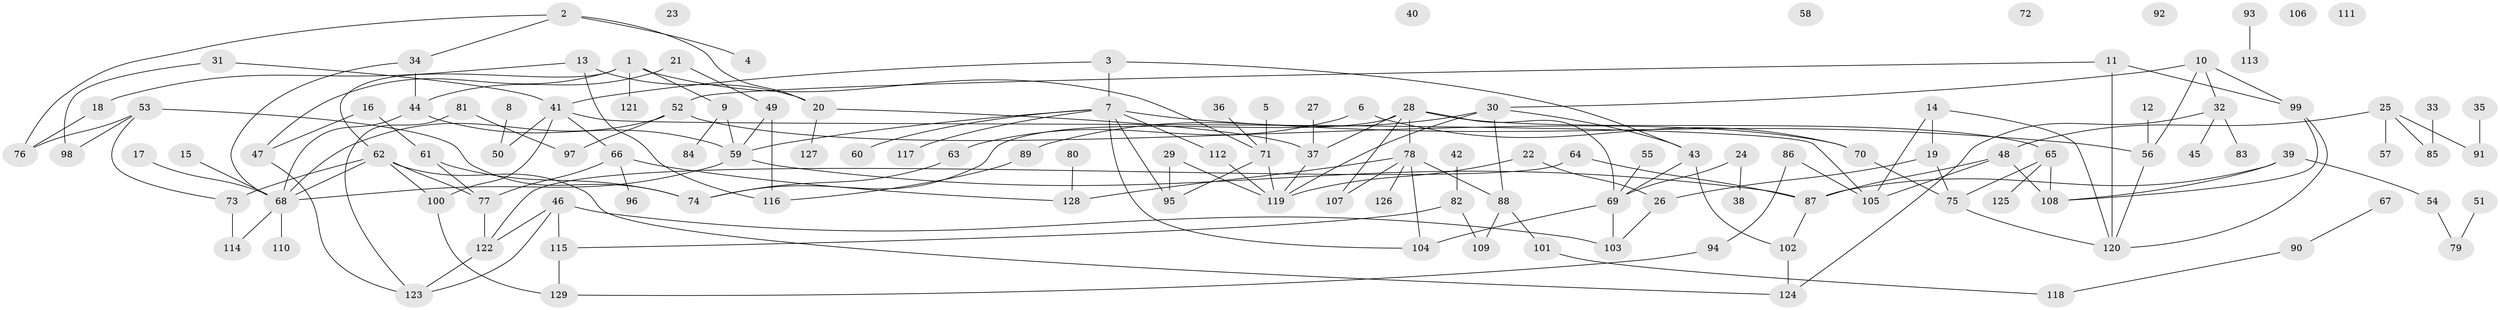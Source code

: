 // coarse degree distribution, {6: 0.06741573033707865, 5: 0.07865168539325842, 1: 0.24719101123595505, 2: 0.15730337078651685, 8: 0.033707865168539325, 7: 0.0449438202247191, 4: 0.11235955056179775, 3: 0.16853932584269662, 0: 0.0898876404494382}
// Generated by graph-tools (version 1.1) at 2025/23/03/03/25 07:23:26]
// undirected, 129 vertices, 172 edges
graph export_dot {
graph [start="1"]
  node [color=gray90,style=filled];
  1;
  2;
  3;
  4;
  5;
  6;
  7;
  8;
  9;
  10;
  11;
  12;
  13;
  14;
  15;
  16;
  17;
  18;
  19;
  20;
  21;
  22;
  23;
  24;
  25;
  26;
  27;
  28;
  29;
  30;
  31;
  32;
  33;
  34;
  35;
  36;
  37;
  38;
  39;
  40;
  41;
  42;
  43;
  44;
  45;
  46;
  47;
  48;
  49;
  50;
  51;
  52;
  53;
  54;
  55;
  56;
  57;
  58;
  59;
  60;
  61;
  62;
  63;
  64;
  65;
  66;
  67;
  68;
  69;
  70;
  71;
  72;
  73;
  74;
  75;
  76;
  77;
  78;
  79;
  80;
  81;
  82;
  83;
  84;
  85;
  86;
  87;
  88;
  89;
  90;
  91;
  92;
  93;
  94;
  95;
  96;
  97;
  98;
  99;
  100;
  101;
  102;
  103;
  104;
  105;
  106;
  107;
  108;
  109;
  110;
  111;
  112;
  113;
  114;
  115;
  116;
  117;
  118;
  119;
  120;
  121;
  122;
  123;
  124;
  125;
  126;
  127;
  128;
  129;
  1 -- 9;
  1 -- 47;
  1 -- 62;
  1 -- 71;
  1 -- 121;
  2 -- 4;
  2 -- 20;
  2 -- 34;
  2 -- 76;
  3 -- 7;
  3 -- 41;
  3 -- 43;
  5 -- 71;
  6 -- 63;
  6 -- 70;
  7 -- 56;
  7 -- 59;
  7 -- 60;
  7 -- 95;
  7 -- 104;
  7 -- 112;
  7 -- 117;
  8 -- 50;
  9 -- 59;
  9 -- 84;
  10 -- 30;
  10 -- 32;
  10 -- 56;
  10 -- 99;
  11 -- 52;
  11 -- 99;
  11 -- 120;
  12 -- 56;
  13 -- 18;
  13 -- 20;
  13 -- 116;
  14 -- 19;
  14 -- 105;
  14 -- 120;
  15 -- 68;
  16 -- 47;
  16 -- 61;
  17 -- 68;
  18 -- 76;
  19 -- 26;
  19 -- 75;
  20 -- 37;
  20 -- 127;
  21 -- 44;
  21 -- 49;
  22 -- 26;
  22 -- 119;
  24 -- 38;
  24 -- 69;
  25 -- 48;
  25 -- 57;
  25 -- 85;
  25 -- 91;
  26 -- 103;
  27 -- 37;
  28 -- 37;
  28 -- 65;
  28 -- 69;
  28 -- 74;
  28 -- 78;
  28 -- 107;
  29 -- 95;
  29 -- 119;
  30 -- 43;
  30 -- 88;
  30 -- 89;
  30 -- 119;
  31 -- 41;
  31 -- 98;
  32 -- 45;
  32 -- 83;
  32 -- 124;
  33 -- 85;
  34 -- 44;
  34 -- 68;
  35 -- 91;
  36 -- 71;
  37 -- 119;
  39 -- 54;
  39 -- 87;
  39 -- 108;
  41 -- 50;
  41 -- 66;
  41 -- 100;
  41 -- 105;
  42 -- 82;
  43 -- 69;
  43 -- 102;
  44 -- 59;
  44 -- 68;
  46 -- 103;
  46 -- 115;
  46 -- 122;
  46 -- 123;
  47 -- 123;
  48 -- 87;
  48 -- 105;
  48 -- 108;
  49 -- 59;
  49 -- 116;
  51 -- 79;
  52 -- 68;
  52 -- 70;
  52 -- 97;
  53 -- 73;
  53 -- 74;
  53 -- 76;
  53 -- 98;
  54 -- 79;
  55 -- 69;
  56 -- 120;
  59 -- 68;
  59 -- 87;
  61 -- 74;
  61 -- 77;
  62 -- 68;
  62 -- 73;
  62 -- 77;
  62 -- 100;
  62 -- 124;
  63 -- 74;
  64 -- 87;
  64 -- 122;
  65 -- 75;
  65 -- 108;
  65 -- 125;
  66 -- 77;
  66 -- 96;
  66 -- 128;
  67 -- 90;
  68 -- 110;
  68 -- 114;
  69 -- 103;
  69 -- 104;
  70 -- 75;
  71 -- 95;
  71 -- 119;
  73 -- 114;
  75 -- 120;
  77 -- 122;
  78 -- 88;
  78 -- 104;
  78 -- 107;
  78 -- 126;
  78 -- 128;
  80 -- 128;
  81 -- 97;
  81 -- 123;
  82 -- 109;
  82 -- 115;
  86 -- 94;
  86 -- 105;
  87 -- 102;
  88 -- 101;
  88 -- 109;
  89 -- 116;
  90 -- 118;
  93 -- 113;
  94 -- 129;
  99 -- 108;
  99 -- 120;
  100 -- 129;
  101 -- 118;
  102 -- 124;
  112 -- 119;
  115 -- 129;
  122 -- 123;
}
